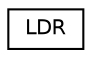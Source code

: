 digraph "Graphical Class Hierarchy"
{
 // LATEX_PDF_SIZE
  edge [fontname="Helvetica",fontsize="10",labelfontname="Helvetica",labelfontsize="10"];
  node [fontname="Helvetica",fontsize="10",shape=record];
  rankdir="LR";
  Node0 [label="LDR",height=0.2,width=0.4,color="black", fillcolor="white", style="filled",URL="$classLDR.html",tooltip="Light dependent resistor wrapper."];
}

